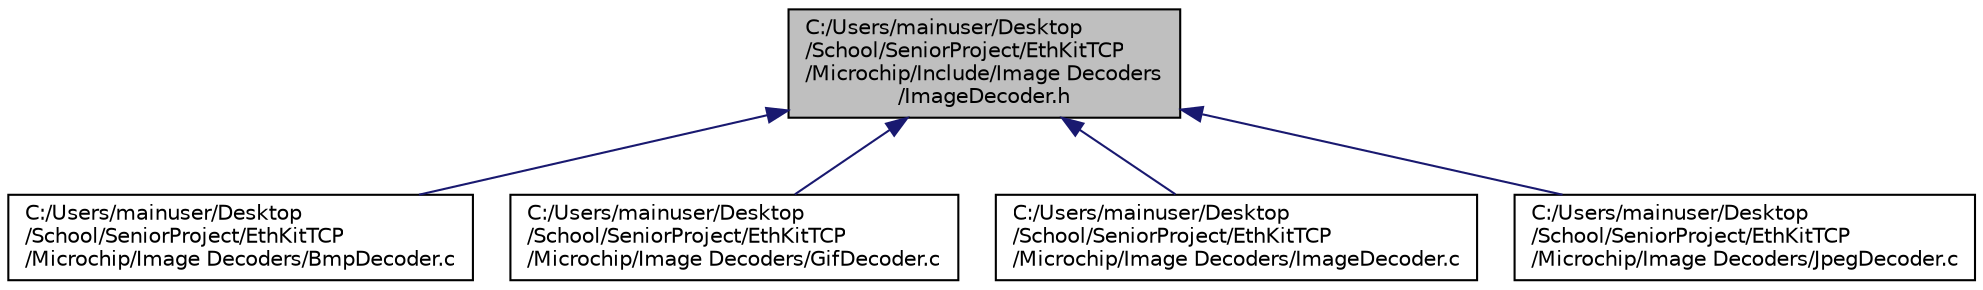 digraph "C:/Users/mainuser/Desktop/School/SeniorProject/EthKitTCP/Microchip/Include/Image Decoders/ImageDecoder.h"
{
  edge [fontname="Helvetica",fontsize="10",labelfontname="Helvetica",labelfontsize="10"];
  node [fontname="Helvetica",fontsize="10",shape=record];
  Node1 [label="C:/Users/mainuser/Desktop\l/School/SeniorProject/EthKitTCP\l/Microchip/Include/Image Decoders\l/ImageDecoder.h",height=0.2,width=0.4,color="black", fillcolor="grey75", style="filled", fontcolor="black"];
  Node1 -> Node2 [dir="back",color="midnightblue",fontsize="10",style="solid",fontname="Helvetica"];
  Node2 [label="C:/Users/mainuser/Desktop\l/School/SeniorProject/EthKitTCP\l/Microchip/Image Decoders/BmpDecoder.c",height=0.2,width=0.4,color="black", fillcolor="white", style="filled",URL="$_bmp_decoder_8c.html"];
  Node1 -> Node3 [dir="back",color="midnightblue",fontsize="10",style="solid",fontname="Helvetica"];
  Node3 [label="C:/Users/mainuser/Desktop\l/School/SeniorProject/EthKitTCP\l/Microchip/Image Decoders/GifDecoder.c",height=0.2,width=0.4,color="black", fillcolor="white", style="filled",URL="$_gif_decoder_8c.html"];
  Node1 -> Node4 [dir="back",color="midnightblue",fontsize="10",style="solid",fontname="Helvetica"];
  Node4 [label="C:/Users/mainuser/Desktop\l/School/SeniorProject/EthKitTCP\l/Microchip/Image Decoders/ImageDecoder.c",height=0.2,width=0.4,color="black", fillcolor="white", style="filled",URL="$_image_decoder_8c.html"];
  Node1 -> Node5 [dir="back",color="midnightblue",fontsize="10",style="solid",fontname="Helvetica"];
  Node5 [label="C:/Users/mainuser/Desktop\l/School/SeniorProject/EthKitTCP\l/Microchip/Image Decoders/JpegDecoder.c",height=0.2,width=0.4,color="black", fillcolor="white", style="filled",URL="$_jpeg_decoder_8c.html"];
}
